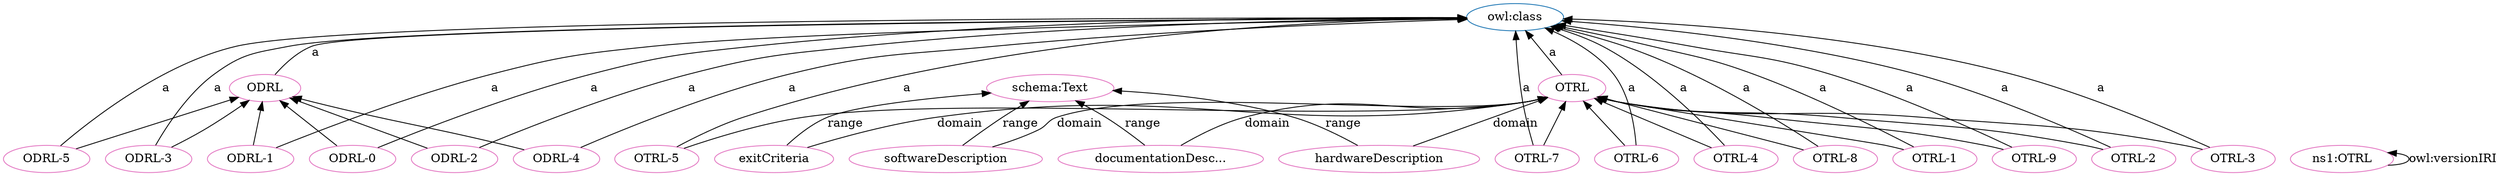 digraph G {
  rankdir=BT
  node[height=.3]
"http://www.w3.org/2002/07/owl#class" [fillcolor="#1f77b4" color="#1f77b4" label="owl:class"]
"http://purl.org/oseg/ontologies/OTRL#ODRL" [fillcolor="#1f77b4" color="#1f77b4" label="ODRL"]
"http://purl.org/oseg/ontologies/OTRL#OTRL" [fillcolor="#1f77b4" color="#1f77b4" label="OTRL"]
"http://purl.org/oseg/ontologies/OTRL#ODRL" [fillcolor="#e377c2" color="#e377c2" label="ODRL"]
"http://purl.org/oseg/ontologies/OTRL#OTRL" [fillcolor="#e377c2" color="#e377c2" label="OTRL"]
"http://purl.org/oseg/ontologies/OTRL#ODRL-5" [fillcolor="#e377c2" color="#e377c2" label="ODRL-5"]
"http://purl.org/oseg/ontologies/OTRL#OTRL-5" [fillcolor="#e377c2" color="#e377c2" label="OTRL-5"]
"http://schema.org/Text" [fillcolor="#e377c2" color="#e377c2" label="schema:Text"]
"http://purl.org/oseg/ontologies/OTRL#ODRL-3" [fillcolor="#e377c2" color="#e377c2" label="ODRL-3"]
"http://purl.org/oseg/ontologies/OTRL#exitCriteria" [fillcolor="#e377c2" color="#e377c2" label="exitCriteria"]
"http://purl.org/oseg/ontologies/OTRL#softwareDescription" [fillcolor="#e377c2" color="#e377c2" label="softwareDescription"]
"http://purl.org/oseg/ontologies/OTRL#ODRL-1" [fillcolor="#e377c2" color="#e377c2" label="ODRL-1"]
"http://purl.org/oseg/ontologies/OTRL#OTRL-7" [fillcolor="#e377c2" color="#e377c2" label="OTRL-7"]
"http://purl.org/oseg/ontologies/OTRL#documentationDescription" [fillcolor="#e377c2" color="#e377c2" label="documentationDesc..."]
"http://purl.org/oseg/ontologies/OTRL#ODRL-0" [fillcolor="#e377c2" color="#e377c2" label="ODRL-0"]
"http://purl.org/oseg/ontologies/OTRL" [fillcolor="#e377c2" color="#e377c2" label="ns1:OTRL"]
"http://purl.org/oseg/ontologies/OTRL#OTRL-6" [fillcolor="#e377c2" color="#e377c2" label="OTRL-6"]
"http://purl.org/oseg/ontologies/OTRL#ODRL-2" [fillcolor="#e377c2" color="#e377c2" label="ODRL-2"]
"http://purl.org/oseg/ontologies/OTRL#OTRL-4" [fillcolor="#e377c2" color="#e377c2" label="OTRL-4"]
"http://purl.org/oseg/ontologies/OTRL#OTRL-8" [fillcolor="#e377c2" color="#e377c2" label="OTRL-8"]
"http://purl.org/oseg/ontologies/OTRL#OTRL-1" [fillcolor="#e377c2" color="#e377c2" label="OTRL-1"]
"http://purl.org/oseg/ontologies/OTRL#hardwareDescription" [fillcolor="#e377c2" color="#e377c2" label="hardwareDescription"]
"http://purl.org/oseg/ontologies/OTRL#ODRL-4" [fillcolor="#e377c2" color="#e377c2" label="ODRL-4"]
"http://purl.org/oseg/ontologies/OTRL#OTRL-9" [fillcolor="#e377c2" color="#e377c2" label="OTRL-9"]
"http://purl.org/oseg/ontologies/OTRL#OTRL-2" [fillcolor="#e377c2" color="#e377c2" label="OTRL-2"]
"http://purl.org/oseg/ontologies/OTRL#OTRL-3" [fillcolor="#e377c2" color="#e377c2" label="OTRL-3"]
  "http://purl.org/oseg/ontologies/OTRL#OTRL-8" -> "http://purl.org/oseg/ontologies/OTRL#OTRL" [label=""]
  "http://purl.org/oseg/ontologies/OTRL#ODRL-0" -> "http://purl.org/oseg/ontologies/OTRL#ODRL" [label=""]
  "http://purl.org/oseg/ontologies/OTRL#ODRL-5" -> "http://www.w3.org/2002/07/owl#class" [label="a"]
  "http://purl.org/oseg/ontologies/OTRL#OTRL-1" -> "http://purl.org/oseg/ontologies/OTRL#OTRL" [label=""]
  "http://purl.org/oseg/ontologies/OTRL#OTRL-5" -> "http://www.w3.org/2002/07/owl#class" [label="a"]
  "http://purl.org/oseg/ontologies/OTRL#OTRL-2" -> "http://purl.org/oseg/ontologies/OTRL#OTRL" [label=""]
  "http://purl.org/oseg/ontologies/OTRL#ODRL-4" -> "http://purl.org/oseg/ontologies/OTRL#ODRL" [label=""]
  "http://purl.org/oseg/ontologies/OTRL#OTRL-7" -> "http://purl.org/oseg/ontologies/OTRL#OTRL" [label=""]
  "http://purl.org/oseg/ontologies/OTRL#hardwareDescription" -> "http://purl.org/oseg/ontologies/OTRL#OTRL" [label="domain"]
  "http://purl.org/oseg/ontologies/OTRL#hardwareDescription" -> "http://schema.org/Text" [label="range"]
  "http://purl.org/oseg/ontologies/OTRL#ODRL-3" -> "http://www.w3.org/2002/07/owl#class" [label="a"]
  "http://purl.org/oseg/ontologies/OTRL#OTRL-4" -> "http://purl.org/oseg/ontologies/OTRL#OTRL" [label=""]
  "http://purl.org/oseg/ontologies/OTRL#softwareDescription" -> "http://schema.org/Text" [label="range"]
  "http://purl.org/oseg/ontologies/OTRL#ODRL-5" -> "http://purl.org/oseg/ontologies/OTRL#ODRL" [label=""]
  "http://purl.org/oseg/ontologies/OTRL#OTRL" -> "http://www.w3.org/2002/07/owl#class" [label="a"]
  "http://purl.org/oseg/ontologies/OTRL#softwareDescription" -> "http://purl.org/oseg/ontologies/OTRL#OTRL" [label="domain"]
  "http://purl.org/oseg/ontologies/OTRL#ODRL-1" -> "http://purl.org/oseg/ontologies/OTRL#ODRL" [label=""]
  "http://purl.org/oseg/ontologies/OTRL#OTRL-6" -> "http://www.w3.org/2002/07/owl#class" [label="a"]
  "http://purl.org/oseg/ontologies/OTRL#OTRL-9" -> "http://purl.org/oseg/ontologies/OTRL#OTRL" [label=""]
  "http://purl.org/oseg/ontologies/OTRL#ODRL-2" -> "http://www.w3.org/2002/07/owl#class" [label="a"]
  "http://purl.org/oseg/ontologies/OTRL#OTRL-8" -> "http://www.w3.org/2002/07/owl#class" [label="a"]
  "http://purl.org/oseg/ontologies/OTRL#OTRL-3" -> "http://purl.org/oseg/ontologies/OTRL#OTRL" [label=""]
  "http://purl.org/oseg/ontologies/OTRL#ODRL-3" -> "http://purl.org/oseg/ontologies/OTRL#ODRL" [label=""]
  "http://purl.org/oseg/ontologies/OTRL#OTRL-9" -> "http://www.w3.org/2002/07/owl#class" [label="a"]
  "http://purl.org/oseg/ontologies/OTRL#OTRL-5" -> "http://purl.org/oseg/ontologies/OTRL#OTRL" [label=""]
  "http://purl.org/oseg/ontologies/OTRL#documentationDescription" -> "http://schema.org/Text" [label="range"]
  "http://purl.org/oseg/ontologies/OTRL#documentationDescription" -> "http://purl.org/oseg/ontologies/OTRL#OTRL" [label="domain"]
  "http://purl.org/oseg/ontologies/OTRL#ODRL-2" -> "http://purl.org/oseg/ontologies/OTRL#ODRL" [label=""]
  "http://purl.org/oseg/ontologies/OTRL#ODRL" -> "http://www.w3.org/2002/07/owl#class" [label="a"]
  "http://purl.org/oseg/ontologies/OTRL#ODRL-1" -> "http://www.w3.org/2002/07/owl#class" [label="a"]
  "http://purl.org/oseg/ontologies/OTRL#OTRL-7" -> "http://www.w3.org/2002/07/owl#class" [label="a"]
  "http://purl.org/oseg/ontologies/OTRL#ODRL-0" -> "http://www.w3.org/2002/07/owl#class" [label="a"]
  "http://purl.org/oseg/ontologies/OTRL#OTRL-4" -> "http://www.w3.org/2002/07/owl#class" [label="a"]
  "http://purl.org/oseg/ontologies/OTRL#exitCriteria" -> "http://schema.org/Text" [label="range"]
  "http://purl.org/oseg/ontologies/OTRL#OTRL-1" -> "http://www.w3.org/2002/07/owl#class" [label="a"]
  "http://purl.org/oseg/ontologies/OTRL#exitCriteria" -> "http://purl.org/oseg/ontologies/OTRL#OTRL" [label="domain"]
  "http://purl.org/oseg/ontologies/OTRL#ODRL-4" -> "http://www.w3.org/2002/07/owl#class" [label="a"]
  "http://purl.org/oseg/ontologies/OTRL#OTRL-2" -> "http://www.w3.org/2002/07/owl#class" [label="a"]
  "http://purl.org/oseg/ontologies/OTRL" -> "http://purl.org/oseg/ontologies/OTRL" [label="owl:versionIRI"]
  "http://purl.org/oseg/ontologies/OTRL#OTRL-6" -> "http://purl.org/oseg/ontologies/OTRL#OTRL" [label=""]
  "http://purl.org/oseg/ontologies/OTRL#OTRL-3" -> "http://www.w3.org/2002/07/owl#class" [label="a"]
}
